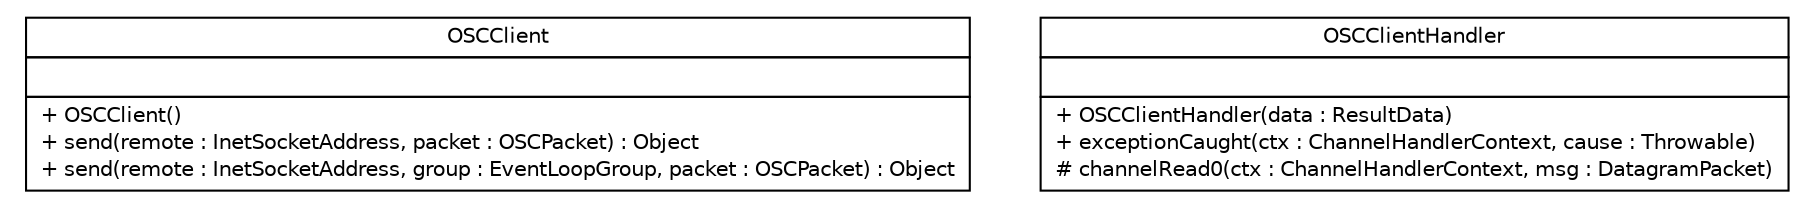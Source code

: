 #!/usr/local/bin/dot
#
# Class diagram 
# Generated by UMLGraph version R5_6 (http://www.umlgraph.org/)
#

digraph G {
	edge [fontname="Helvetica",fontsize=10,labelfontname="Helvetica",labelfontsize=10];
	node [fontname="Helvetica",fontsize=10,shape=plaintext];
	nodesep=0.25;
	ranksep=0.5;
	// com.xley.lfosc.osc.client.OSCClient
	c425 [label=<<table title="com.xley.lfosc.osc.client.OSCClient" border="0" cellborder="1" cellspacing="0" cellpadding="2" port="p" href="./OSCClient.html">
		<tr><td><table border="0" cellspacing="0" cellpadding="1">
<tr><td align="center" balign="center"> OSCClient </td></tr>
		</table></td></tr>
		<tr><td><table border="0" cellspacing="0" cellpadding="1">
<tr><td align="left" balign="left">  </td></tr>
		</table></td></tr>
		<tr><td><table border="0" cellspacing="0" cellpadding="1">
<tr><td align="left" balign="left"> + OSCClient() </td></tr>
<tr><td align="left" balign="left"> + send(remote : InetSocketAddress, packet : OSCPacket) : Object </td></tr>
<tr><td align="left" balign="left"> + send(remote : InetSocketAddress, group : EventLoopGroup, packet : OSCPacket) : Object </td></tr>
		</table></td></tr>
		</table>>, URL="./OSCClient.html", fontname="Helvetica", fontcolor="black", fontsize=10.0];
	// com.xley.lfosc.osc.client.OSCClientHandler
	c426 [label=<<table title="com.xley.lfosc.osc.client.OSCClientHandler" border="0" cellborder="1" cellspacing="0" cellpadding="2" port="p" href="./OSCClientHandler.html">
		<tr><td><table border="0" cellspacing="0" cellpadding="1">
<tr><td align="center" balign="center"> OSCClientHandler </td></tr>
		</table></td></tr>
		<tr><td><table border="0" cellspacing="0" cellpadding="1">
<tr><td align="left" balign="left">  </td></tr>
		</table></td></tr>
		<tr><td><table border="0" cellspacing="0" cellpadding="1">
<tr><td align="left" balign="left"> + OSCClientHandler(data : ResultData) </td></tr>
<tr><td align="left" balign="left"> + exceptionCaught(ctx : ChannelHandlerContext, cause : Throwable) </td></tr>
<tr><td align="left" balign="left"> # channelRead0(ctx : ChannelHandlerContext, msg : DatagramPacket) </td></tr>
		</table></td></tr>
		</table>>, URL="./OSCClientHandler.html", fontname="Helvetica", fontcolor="black", fontsize=10.0];
}

